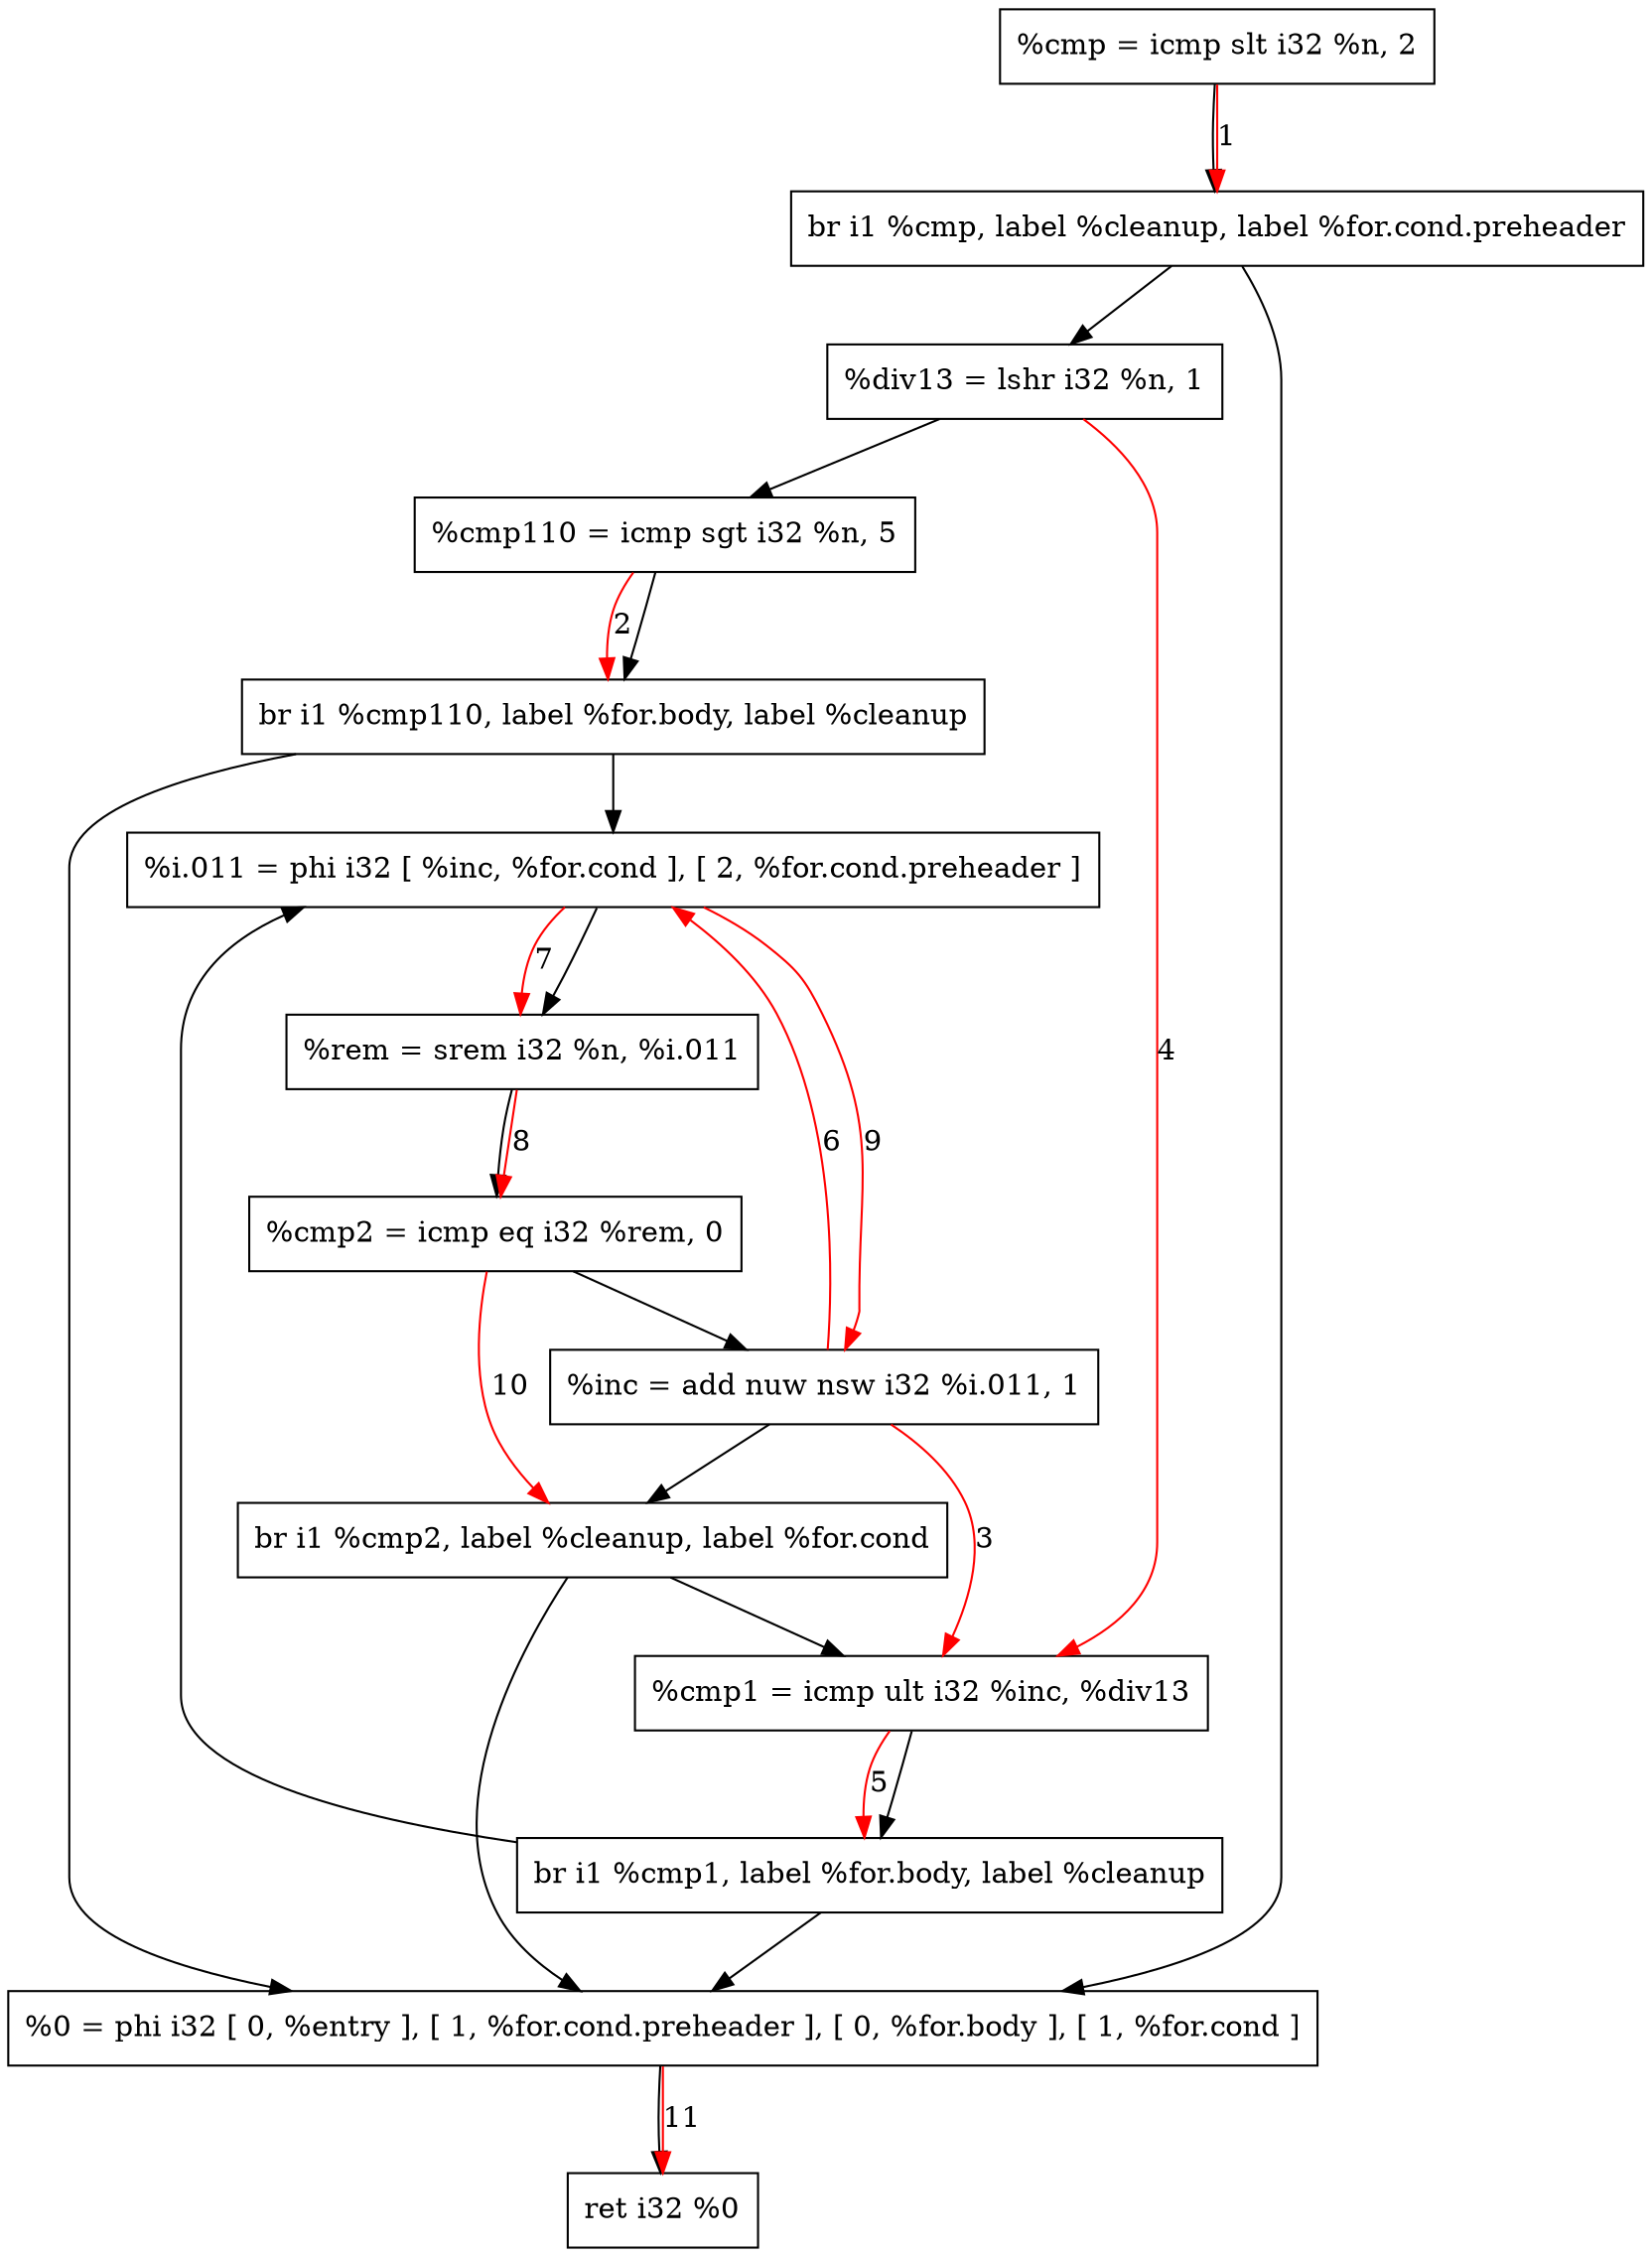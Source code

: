 digraph "CDFG for'func' function" {
	Node0x55fb5c68c730[shape=record, label="  %cmp = icmp slt i32 %n, 2"]
	Node0x55fb5c615c98[shape=record, label="  br i1 %cmp, label %cleanup, label %for.cond.preheader"]
	Node0x55fb5c68c970[shape=record, label="  %div13 = lshr i32 %n, 1"]
	Node0x55fb5c68ca10[shape=record, label="  %cmp110 = icmp sgt i32 %n, 5"]
	Node0x55fb5c615db8[shape=record, label="  br i1 %cmp110, label %for.body, label %cleanup"]
	Node0x55fb5c68cc20[shape=record, label="  %cmp1 = icmp ult i32 %inc, %div13"]
	Node0x55fb5c621228[shape=record, label="  br i1 %cmp1, label %for.body, label %cleanup"]
	Node0x55fb5c68cce8[shape=record, label="  %i.011 = phi i32 [ %inc, %for.cond ], [ 2, %for.cond.preheader ]"]
	Node0x55fb5c68cdd0[shape=record, label="  %rem = srem i32 %n, %i.011"]
	Node0x55fb5c68ce60[shape=record, label="  %cmp2 = icmp eq i32 %rem, 0"]
	Node0x55fb5c68d090[shape=record, label="  %inc = add nuw nsw i32 %i.011, 1"]
	Node0x55fb5c621348[shape=record, label="  br i1 %cmp2, label %cleanup, label %for.cond"]
	Node0x55fb5c68d0d8[shape=record, label="  %0 = phi i32 [ 0, %entry ], [ 1, %for.cond.preheader ], [ 0, %for.body ], [ 1, %for.cond ]"]
	Node0x55fb5c68c078[shape=record, label="  ret i32 %0"]
	Node0x55fb5c68c730 -> Node0x55fb5c615c98
	Node0x55fb5c615c98 -> Node0x55fb5c68d0d8
	Node0x55fb5c615c98 -> Node0x55fb5c68c970
	Node0x55fb5c68c970 -> Node0x55fb5c68ca10
	Node0x55fb5c68ca10 -> Node0x55fb5c615db8
	Node0x55fb5c615db8 -> Node0x55fb5c68cce8
	Node0x55fb5c615db8 -> Node0x55fb5c68d0d8
	Node0x55fb5c68cc20 -> Node0x55fb5c621228
	Node0x55fb5c621228 -> Node0x55fb5c68cce8
	Node0x55fb5c621228 -> Node0x55fb5c68d0d8
	Node0x55fb5c68cce8 -> Node0x55fb5c68cdd0
	Node0x55fb5c68cdd0 -> Node0x55fb5c68ce60
	Node0x55fb5c68ce60 -> Node0x55fb5c68d090
	Node0x55fb5c68d090 -> Node0x55fb5c621348
	Node0x55fb5c621348 -> Node0x55fb5c68d0d8
	Node0x55fb5c621348 -> Node0x55fb5c68cc20
	Node0x55fb5c68d0d8 -> Node0x55fb5c68c078
edge [color=red]
	Node0x55fb5c68c730 -> Node0x55fb5c615c98[label="1"]
	Node0x55fb5c68ca10 -> Node0x55fb5c615db8[label="2"]
	Node0x55fb5c68d090 -> Node0x55fb5c68cc20[label="3"]
	Node0x55fb5c68c970 -> Node0x55fb5c68cc20[label="4"]
	Node0x55fb5c68cc20 -> Node0x55fb5c621228[label="5"]
	Node0x55fb5c68d090 -> Node0x55fb5c68cce8[label="6"]
	Node0x55fb5c68cce8 -> Node0x55fb5c68cdd0[label="7"]
	Node0x55fb5c68cdd0 -> Node0x55fb5c68ce60[label="8"]
	Node0x55fb5c68cce8 -> Node0x55fb5c68d090[label="9"]
	Node0x55fb5c68ce60 -> Node0x55fb5c621348[label="10"]
	Node0x55fb5c68d0d8 -> Node0x55fb5c68c078[label="11"]
}

